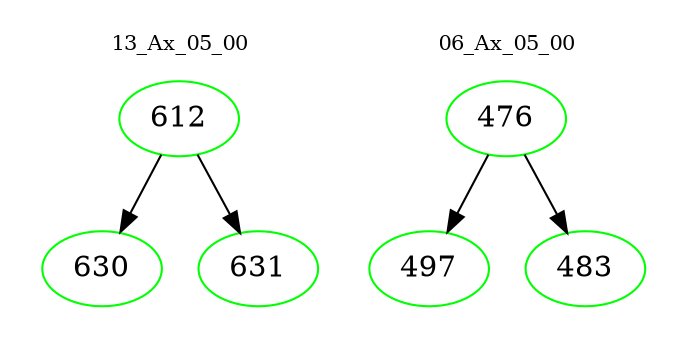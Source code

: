 digraph{
subgraph cluster_0 {
color = white
label = "13_Ax_05_00";
fontsize=10;
T0_612 [label="612", color="green"]
T0_612 -> T0_630 [color="black"]
T0_630 [label="630", color="green"]
T0_612 -> T0_631 [color="black"]
T0_631 [label="631", color="green"]
}
subgraph cluster_1 {
color = white
label = "06_Ax_05_00";
fontsize=10;
T1_476 [label="476", color="green"]
T1_476 -> T1_497 [color="black"]
T1_497 [label="497", color="green"]
T1_476 -> T1_483 [color="black"]
T1_483 [label="483", color="green"]
}
}
